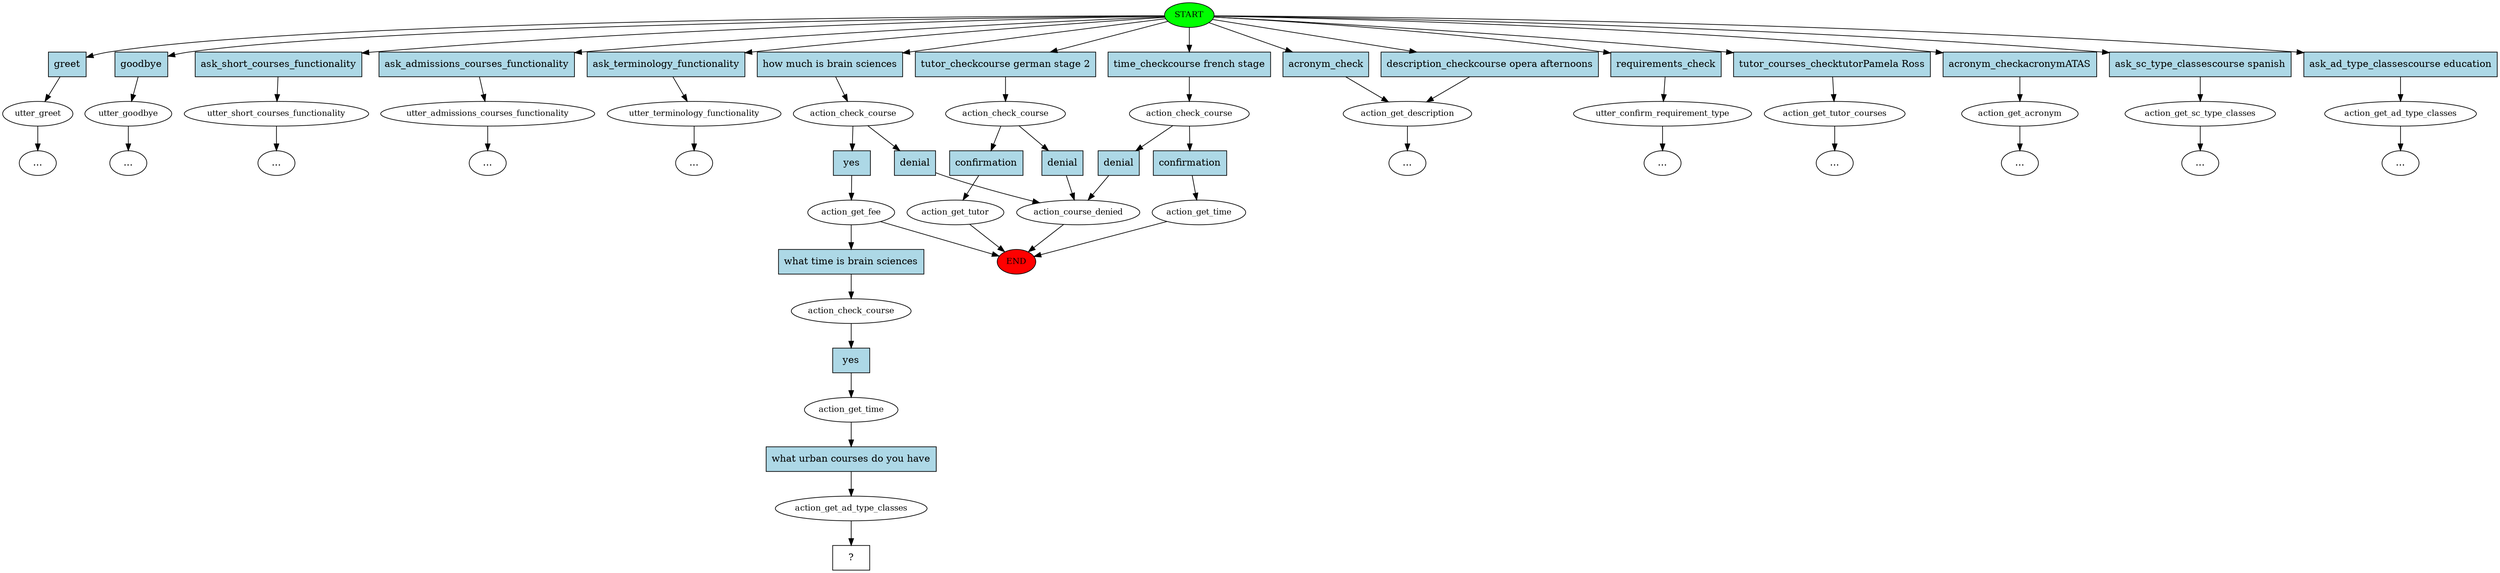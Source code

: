 digraph  {
0 [class="start active", fillcolor=green, fontsize=12, label=START, style=filled];
"-1" [class=end, fillcolor=red, fontsize=12, label=END, style=filled];
1 [class="", fontsize=12, label=utter_greet];
2 [class="", fontsize=12, label=utter_goodbye];
"-4" [class=ellipsis, label="..."];
3 [class="", fontsize=12, label=utter_short_courses_functionality];
"-5" [class=ellipsis, label="..."];
4 [class="", fontsize=12, label=utter_admissions_courses_functionality];
"-6" [class=ellipsis, label="..."];
5 [class="", fontsize=12, label=utter_terminology_functionality];
"-7" [class=ellipsis, label="..."];
6 [class=active, fontsize=12, label=action_check_course];
7 [class=active, fontsize=12, label=action_get_fee];
9 [class="", fontsize=12, label=action_course_denied];
10 [class="", fontsize=12, label=action_check_course];
11 [class="", fontsize=12, label=action_get_time];
14 [class="", fontsize=12, label=action_get_description];
16 [class="", fontsize=12, label=action_check_course];
17 [class="", fontsize=12, label=action_get_tutor];
20 [class="", fontsize=12, label=utter_confirm_requirement_type];
"-10" [class=ellipsis, label="..."];
21 [class="", fontsize=12, label=action_get_tutor_courses];
"-11" [class=ellipsis, label="..."];
22 [class="", fontsize=12, label=action_get_acronym];
"-12" [class=ellipsis, label="..."];
"-20" [class=ellipsis, label="..."];
39 [class="", fontsize=12, label=action_get_sc_type_classes];
40 [class="", fontsize=12, label=action_get_ad_type_classes];
"-24" [class=ellipsis, label="..."];
"-25" [class=ellipsis, label="..."];
"-26" [class=ellipsis, label="..."];
47 [class=active, fontsize=12, label=action_check_course];
48 [class=active, fontsize=12, label=action_get_time];
49 [class=active, fontsize=12, label=action_get_ad_type_classes];
50 [class="intent dashed active", label="  ?  ", shape=rect];
51 [class=intent, fillcolor=lightblue, label=greet, shape=rect, style=filled];
52 [class=intent, fillcolor=lightblue, label=goodbye, shape=rect, style=filled];
53 [class=intent, fillcolor=lightblue, label=ask_short_courses_functionality, shape=rect, style=filled];
54 [class=intent, fillcolor=lightblue, label=ask_admissions_courses_functionality, shape=rect, style=filled];
55 [class=intent, fillcolor=lightblue, label=ask_terminology_functionality, shape=rect, style=filled];
56 [class="intent active", fillcolor=lightblue, label="how much is brain sciences", shape=rect, style=filled];
57 [class=intent, fillcolor=lightblue, label="time_checkcourse french stage", shape=rect, style=filled];
58 [class=intent, fillcolor=lightblue, label="description_checkcourse opera afternoons", shape=rect, style=filled];
59 [class=intent, fillcolor=lightblue, label=acronym_check, shape=rect, style=filled];
60 [class=intent, fillcolor=lightblue, label="tutor_checkcourse german stage 2", shape=rect, style=filled];
61 [class=intent, fillcolor=lightblue, label=requirements_check, shape=rect, style=filled];
62 [class=intent, fillcolor=lightblue, label="tutor_courses_checktutorPamela Ross", shape=rect, style=filled];
63 [class=intent, fillcolor=lightblue, label=acronym_checkacronymATAS, shape=rect, style=filled];
64 [class=intent, fillcolor=lightblue, label="ask_sc_type_classescourse spanish", shape=rect, style=filled];
65 [class=intent, fillcolor=lightblue, label="ask_ad_type_classescourse education", shape=rect, style=filled];
66 [class="intent active", fillcolor=lightblue, label=yes, shape=rect, style=filled];
67 [class=intent, fillcolor=lightblue, label=denial, shape=rect, style=filled];
68 [class="intent active", fillcolor=lightblue, label="what time is brain sciences", shape=rect, style=filled];
69 [class=intent, fillcolor=lightblue, label=confirmation, shape=rect, style=filled];
70 [class=intent, fillcolor=lightblue, label=denial, shape=rect, style=filled];
71 [class=intent, fillcolor=lightblue, label=confirmation, shape=rect, style=filled];
72 [class=intent, fillcolor=lightblue, label=denial, shape=rect, style=filled];
73 [class="intent active", fillcolor=lightblue, label=yes, shape=rect, style=filled];
74 [class="intent active", fillcolor=lightblue, label="what urban courses do you have", shape=rect, style=filled];
0 -> 51  [class="", key=0];
0 -> 52  [class="", key=0];
0 -> 53  [class="", key=0];
0 -> 54  [class="", key=0];
0 -> 55  [class="", key=0];
0 -> 56  [class=active, key=0];
0 -> 57  [class="", key=0];
0 -> 58  [class="", key=0];
0 -> 59  [class="", key=0];
0 -> 60  [class="", key=0];
0 -> 61  [class="", key=0];
0 -> 62  [class="", key=0];
0 -> 63  [class="", key=0];
0 -> 64  [class="", key=0];
0 -> 65  [class="", key=0];
1 -> "-26"  [class="", key=NONE, label=""];
2 -> "-4"  [class="", key=NONE, label=""];
3 -> "-5"  [class="", key=NONE, label=""];
4 -> "-6"  [class="", key=NONE, label=""];
5 -> "-7"  [class="", key=NONE, label=""];
6 -> 66  [class=active, key=0];
6 -> 67  [class="", key=0];
7 -> "-1"  [class="", key=NONE, label=""];
7 -> 68  [class=active, key=0];
9 -> "-1"  [class="", key=NONE, label=""];
10 -> 69  [class="", key=0];
10 -> 70  [class="", key=0];
11 -> "-1"  [class="", key=NONE, label=""];
14 -> "-20"  [class="", key=NONE, label=""];
16 -> 71  [class="", key=0];
16 -> 72  [class="", key=0];
17 -> "-1"  [class="", key=NONE, label=""];
20 -> "-10"  [class="", key=NONE, label=""];
21 -> "-11"  [class="", key=NONE, label=""];
22 -> "-12"  [class="", key=NONE, label=""];
39 -> "-24"  [class="", key=NONE, label=""];
40 -> "-25"  [class="", key=NONE, label=""];
47 -> 73  [class=active, key=0];
48 -> 74  [class=active, key=0];
49 -> 50  [class=active, key=NONE, label=""];
51 -> 1  [class="", key=0];
52 -> 2  [class="", key=0];
53 -> 3  [class="", key=0];
54 -> 4  [class="", key=0];
55 -> 5  [class="", key=0];
56 -> 6  [class=active, key=0];
57 -> 10  [class="", key=0];
58 -> 14  [class="", key=0];
59 -> 14  [class="", key=0];
60 -> 16  [class="", key=0];
61 -> 20  [class="", key=0];
62 -> 21  [class="", key=0];
63 -> 22  [class="", key=0];
64 -> 39  [class="", key=0];
65 -> 40  [class="", key=0];
66 -> 7  [class=active, key=0];
67 -> 9  [class="", key=0];
68 -> 47  [class=active, key=0];
69 -> 11  [class="", key=0];
70 -> 9  [class="", key=0];
71 -> 17  [class="", key=0];
72 -> 9  [class="", key=0];
73 -> 48  [class=active, key=0];
74 -> 49  [class=active, key=0];
}
